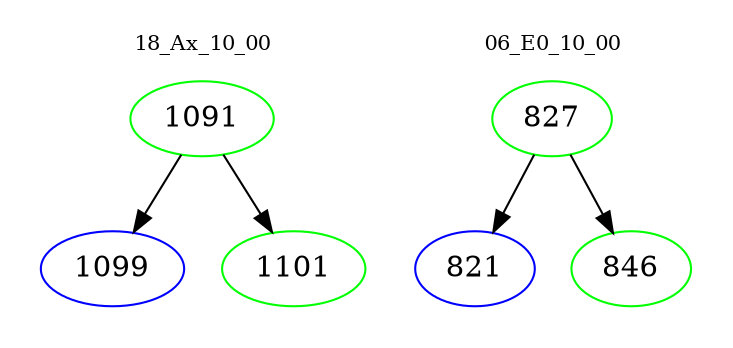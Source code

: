 digraph{
subgraph cluster_0 {
color = white
label = "18_Ax_10_00";
fontsize=10;
T0_1091 [label="1091", color="green"]
T0_1091 -> T0_1099 [color="black"]
T0_1099 [label="1099", color="blue"]
T0_1091 -> T0_1101 [color="black"]
T0_1101 [label="1101", color="green"]
}
subgraph cluster_1 {
color = white
label = "06_E0_10_00";
fontsize=10;
T1_827 [label="827", color="green"]
T1_827 -> T1_821 [color="black"]
T1_821 [label="821", color="blue"]
T1_827 -> T1_846 [color="black"]
T1_846 [label="846", color="green"]
}
}

